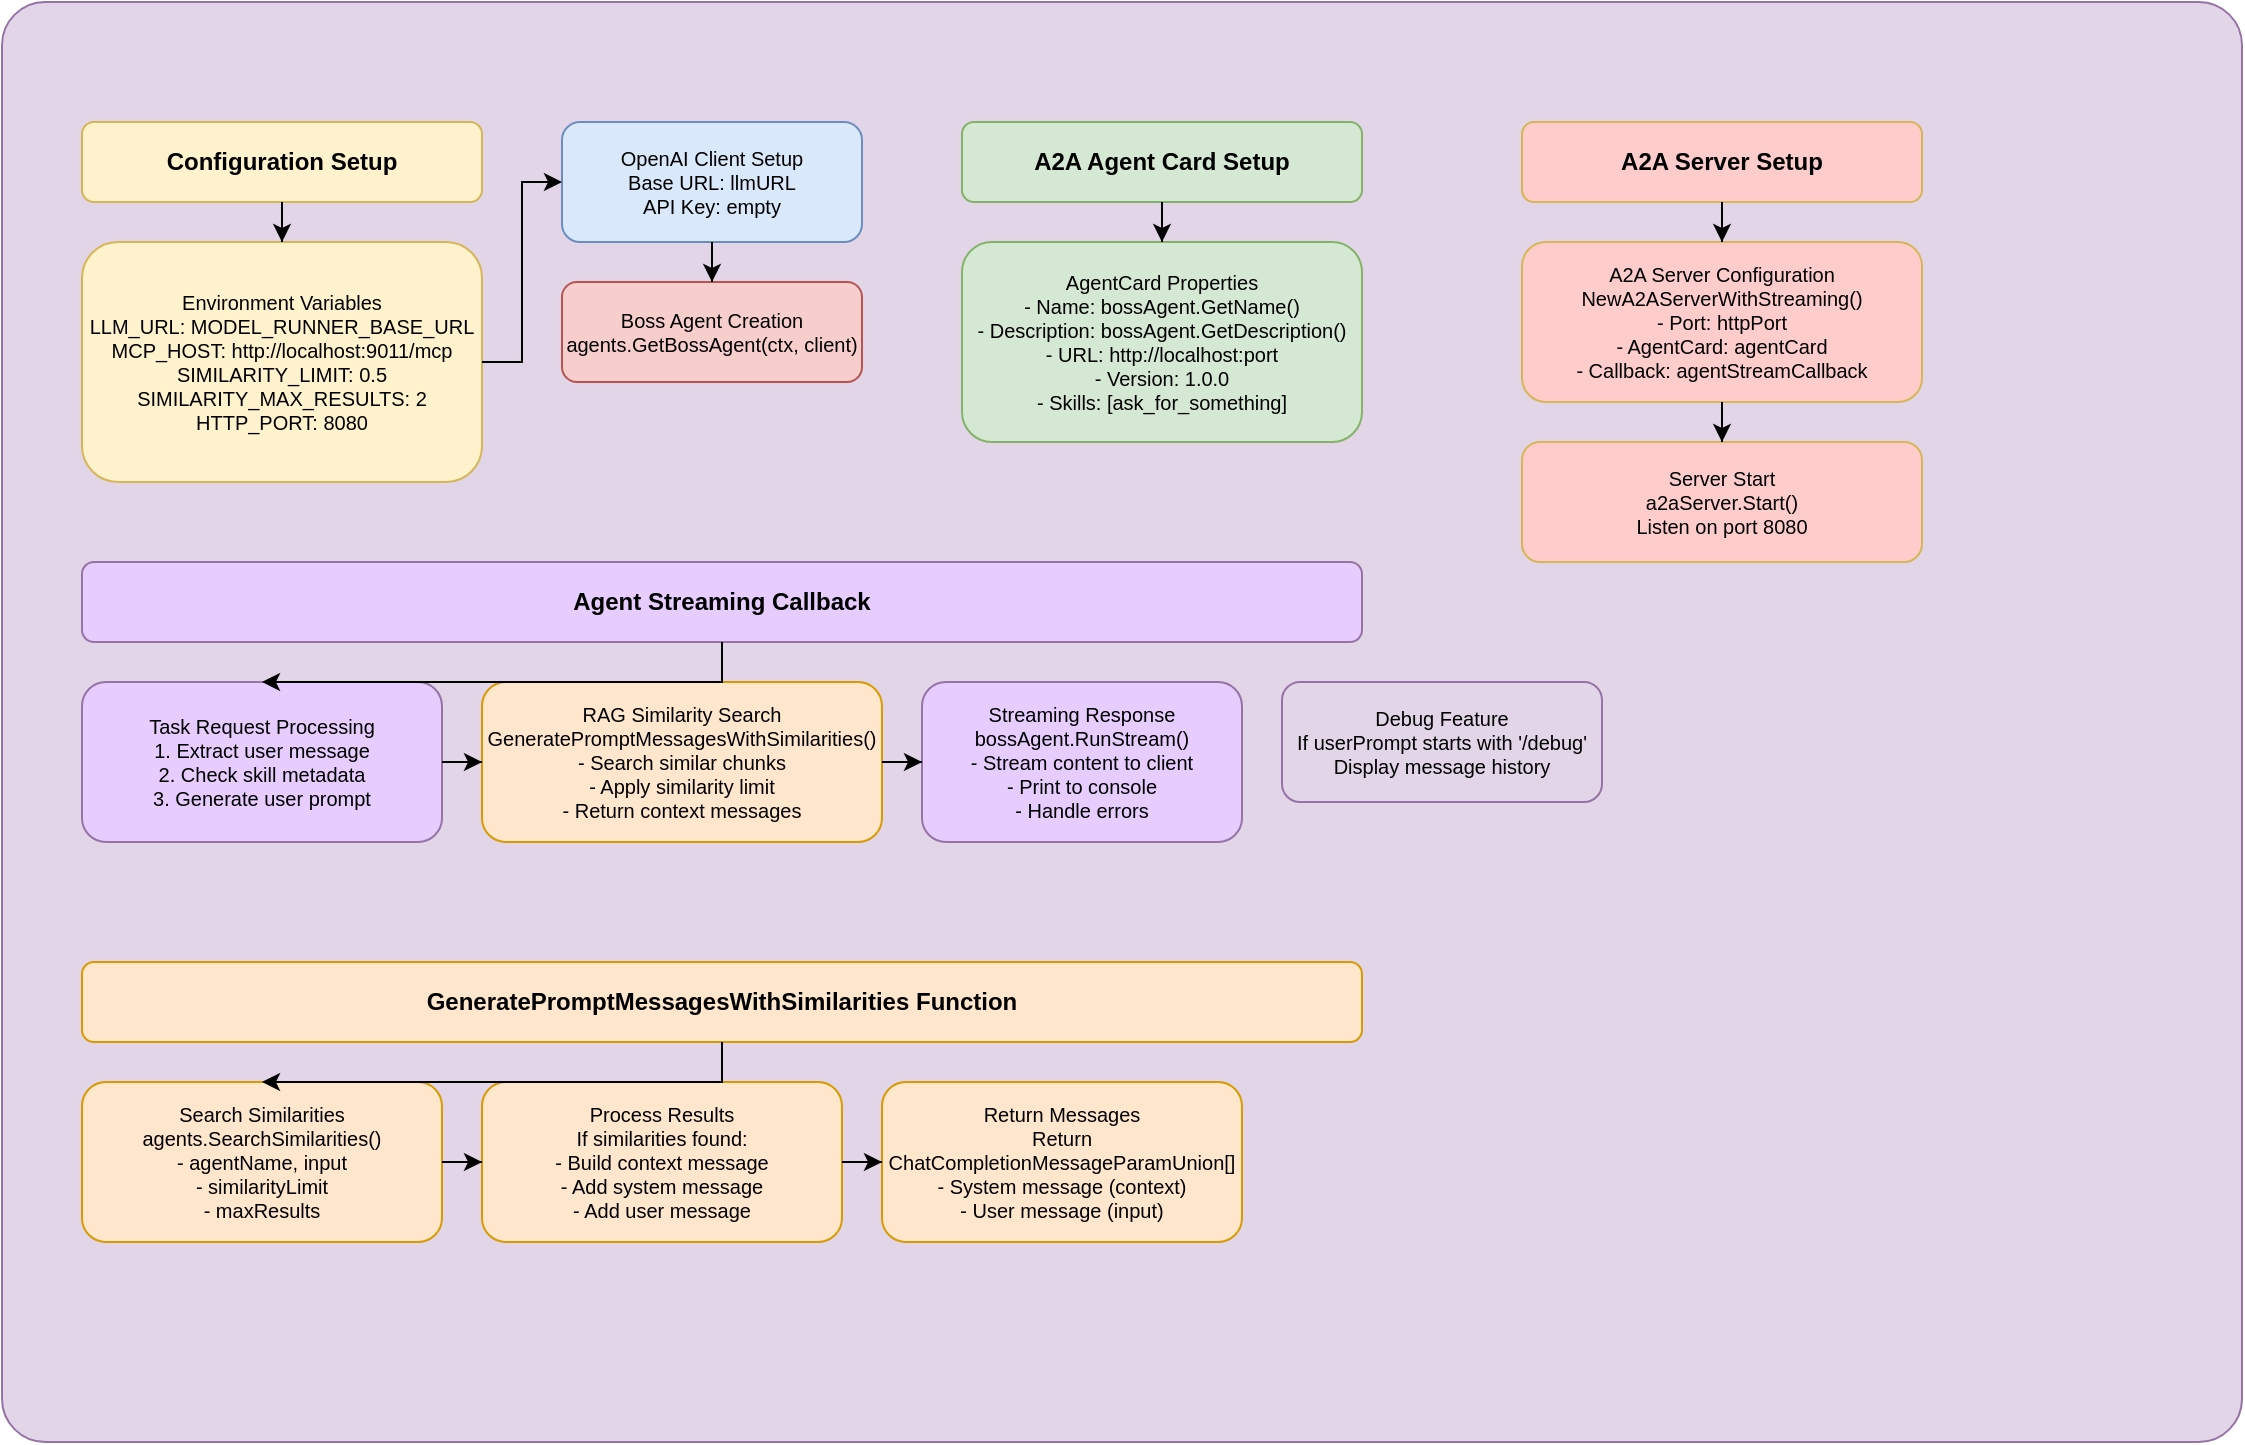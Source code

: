<mxfile>
    <diagram name="End-of-Level Boss Agent Architecture" id="boss-agent-architecture">
        <mxGraphModel dx="827" dy="449" grid="1" gridSize="10" guides="1" tooltips="1" connect="1" arrows="1" fold="1" page="1" pageScale="1" pageWidth="1200" pageHeight="800" math="0" shadow="0">
            <root>
                <mxCell id="0"/>
                <mxCell id="1" parent="0"/>
                <mxCell id="main-container" value="main() Function" style="rounded=1;whiteSpace=wrap;html=1;fillColor=#e1d5e7;strokeColor=#9673a6;fontSize=14;fontStyle=1;arcSize=3;" parent="1" vertex="1">
                    <mxGeometry x="40" y="40" width="1120" height="720" as="geometry"/>
                </mxCell>
                <mxCell id="config-setup" value="Configuration Setup" style="rounded=1;whiteSpace=wrap;html=1;fillColor=#fff2cc;strokeColor=#d6b656;fontSize=12;fontStyle=1;" parent="1" vertex="1">
                    <mxGeometry x="80" y="100" width="200" height="40" as="geometry"/>
                </mxCell>
                <mxCell id="env-vars" value="Environment Variables&#xa;LLM_URL: MODEL_RUNNER_BASE_URL&#xa;MCP_HOST: http://localhost:9011/mcp&#xa;SIMILARITY_LIMIT: 0.5&#xa;SIMILARITY_MAX_RESULTS: 2&#xa;HTTP_PORT: 8080" style="rounded=1;whiteSpace=wrap;html=1;fillColor=#fff2cc;strokeColor=#d6b656;fontSize=10;" parent="1" vertex="1">
                    <mxGeometry x="80" y="160" width="200" height="120" as="geometry"/>
                </mxCell>
                <mxCell id="openai-setup" value="OpenAI Client Setup&#xa;Base URL: llmURL&#xa;API Key: empty" style="rounded=1;whiteSpace=wrap;html=1;fillColor=#dae8fc;strokeColor=#6c8ebf;fontSize=10;" parent="1" vertex="1">
                    <mxGeometry x="320" y="100" width="150" height="60" as="geometry"/>
                </mxCell>
                <mxCell id="boss-agent" value="Boss Agent Creation&#xa;agents.GetBossAgent(ctx, client)" style="rounded=1;whiteSpace=wrap;html=1;fillColor=#f8cecc;strokeColor=#b85450;fontSize=10;" parent="1" vertex="1">
                    <mxGeometry x="320" y="180" width="150" height="50" as="geometry"/>
                </mxCell>
                <mxCell id="agent-card" value="A2A Agent Card Setup" style="rounded=1;whiteSpace=wrap;html=1;fillColor=#d5e8d4;strokeColor=#82b366;fontSize=12;fontStyle=1;" parent="1" vertex="1">
                    <mxGeometry x="520" y="100" width="200" height="40" as="geometry"/>
                </mxCell>
                <mxCell id="agent-card-details" value="AgentCard Properties&#xa;- Name: bossAgent.GetName()&#xa;- Description: bossAgent.GetDescription()&#xa;- URL: http://localhost:port&#xa;- Version: 1.0.0&#xa;- Skills: [ask_for_something]" style="rounded=1;whiteSpace=wrap;html=1;fillColor=#d5e8d4;strokeColor=#82b366;fontSize=10;" parent="1" vertex="1">
                    <mxGeometry x="520" y="160" width="200" height="100" as="geometry"/>
                </mxCell>
                <mxCell id="streaming-callback" value="Agent Streaming Callback" style="rounded=1;whiteSpace=wrap;html=1;fillColor=#e6ccff;strokeColor=#9673a6;fontSize=12;fontStyle=1;" parent="1" vertex="1">
                    <mxGeometry x="80" y="320" width="640" height="40" as="geometry"/>
                </mxCell>
                <mxCell id="task-processing" value="Task Request Processing&#xa;1. Extract user message&#xa;2. Check skill metadata&#xa;3. Generate user prompt" style="rounded=1;whiteSpace=wrap;html=1;fillColor=#e6ccff;strokeColor=#9673a6;fontSize=10;" parent="1" vertex="1">
                    <mxGeometry x="80" y="380" width="180" height="80" as="geometry"/>
                </mxCell>
                <mxCell id="rag-process" value="RAG Similarity Search&#xa;GeneratePromptMessagesWithSimilarities()&#xa;- Search similar chunks&#xa;- Apply similarity limit&#xa;- Return context messages" style="rounded=1;whiteSpace=wrap;html=1;fillColor=#ffe6cc;strokeColor=#d79b00;fontSize=10;" parent="1" vertex="1">
                    <mxGeometry x="280" y="380" width="200" height="80" as="geometry"/>
                </mxCell>
                <mxCell id="streaming-response" value="Streaming Response&#xa;bossAgent.RunStream()&#xa;- Stream content to client&#xa;- Print to console&#xa;- Handle errors" style="rounded=1;whiteSpace=wrap;html=1;fillColor=#e6ccff;strokeColor=#9673a6;fontSize=10;" parent="1" vertex="1">
                    <mxGeometry x="500" y="380" width="160" height="80" as="geometry"/>
                </mxCell>
                <mxCell id="a2a-server" value="A2A Server Setup" style="rounded=1;whiteSpace=wrap;html=1;fillColor=#ffcccc;strokeColor=#d6b656;fontSize=12;fontStyle=1;" parent="1" vertex="1">
                    <mxGeometry x="800" y="100" width="200" height="40" as="geometry"/>
                </mxCell>
                <mxCell id="server-details" value="A2A Server Configuration&#xa;NewA2AServerWithStreaming()&#xa;- Port: httpPort&#xa;- AgentCard: agentCard&#xa;- Callback: agentStreamCallback" style="rounded=1;whiteSpace=wrap;html=1;fillColor=#ffcccc;strokeColor=#d6b656;fontSize=10;" parent="1" vertex="1">
                    <mxGeometry x="800" y="160" width="200" height="80" as="geometry"/>
                </mxCell>
                <mxCell id="server-start" value="Server Start&#xa;a2aServer.Start()&#xa;Listen on port 8080" style="rounded=1;whiteSpace=wrap;html=1;fillColor=#ffcccc;strokeColor=#d6b656;fontSize=10;" parent="1" vertex="1">
                    <mxGeometry x="800" y="260" width="200" height="60" as="geometry"/>
                </mxCell>
                <mxCell id="rag-function" value="GeneratePromptMessagesWithSimilarities Function" style="rounded=1;whiteSpace=wrap;html=1;fillColor=#ffe6cc;strokeColor=#d79b00;fontSize=12;fontStyle=1;" parent="1" vertex="1">
                    <mxGeometry x="80" y="520" width="640" height="40" as="geometry"/>
                </mxCell>
                <mxCell id="rag-step1" value="Search Similarities&#xa;agents.SearchSimilarities()&#xa;- agentName, input&#xa;- similarityLimit&#xa;- maxResults" style="rounded=1;whiteSpace=wrap;html=1;fillColor=#ffe6cc;strokeColor=#d79b00;fontSize=10;" parent="1" vertex="1">
                    <mxGeometry x="80" y="580" width="180" height="80" as="geometry"/>
                </mxCell>
                <mxCell id="rag-step2" value="Process Results&#xa;If similarities found:&#xa;- Build context message&#xa;- Add system message&#xa;- Add user message" style="rounded=1;whiteSpace=wrap;html=1;fillColor=#ffe6cc;strokeColor=#d79b00;fontSize=10;" parent="1" vertex="1">
                    <mxGeometry x="280" y="580" width="180" height="80" as="geometry"/>
                </mxCell>
                <mxCell id="rag-step3" value="Return Messages&#xa;Return ChatCompletionMessageParamUnion[]&#xa;- System message (context)&#xa;- User message (input)" style="rounded=1;whiteSpace=wrap;html=1;fillColor=#ffe6cc;strokeColor=#d79b00;fontSize=10;" parent="1" vertex="1">
                    <mxGeometry x="480" y="580" width="180" height="80" as="geometry"/>
                </mxCell>
                <mxCell id="debug-feature" value="Debug Feature&#xa;If userPrompt starts with &#39;/debug&#39;&#xa;Display message history" style="rounded=1;whiteSpace=wrap;html=1;fillColor=#e1d5e7;strokeColor=#9673a6;fontSize=10;" parent="1" vertex="1">
                    <mxGeometry x="680" y="380" width="160" height="60" as="geometry"/>
                </mxCell>
                <mxCell id="arrow1" style="edgeStyle=orthogonalEdgeStyle;rounded=0;orthogonalLoop=1;jettySize=auto;html=1;" parent="1" source="config-setup" target="env-vars" edge="1">
                    <mxGeometry relative="1" as="geometry"/>
                </mxCell>
                <mxCell id="arrow2" style="edgeStyle=orthogonalEdgeStyle;rounded=0;orthogonalLoop=1;jettySize=auto;html=1;" parent="1" source="env-vars" target="openai-setup" edge="1">
                    <mxGeometry relative="1" as="geometry"/>
                </mxCell>
                <mxCell id="arrow3" style="edgeStyle=orthogonalEdgeStyle;rounded=0;orthogonalLoop=1;jettySize=auto;html=1;" parent="1" source="openai-setup" target="boss-agent" edge="1">
                    <mxGeometry relative="1" as="geometry"/>
                </mxCell>
                <mxCell id="arrow4" style="edgeStyle=orthogonalEdgeStyle;rounded=0;orthogonalLoop=1;jettySize=auto;html=1;" parent="1" source="agent-card" target="agent-card-details" edge="1">
                    <mxGeometry relative="1" as="geometry"/>
                </mxCell>
                <mxCell id="arrow5" style="edgeStyle=orthogonalEdgeStyle;rounded=0;orthogonalLoop=1;jettySize=auto;html=1;" parent="1" source="streaming-callback" target="task-processing" edge="1">
                    <mxGeometry relative="1" as="geometry"/>
                </mxCell>
                <mxCell id="arrow6" style="edgeStyle=orthogonalEdgeStyle;rounded=0;orthogonalLoop=1;jettySize=auto;html=1;" parent="1" source="task-processing" target="rag-process" edge="1">
                    <mxGeometry relative="1" as="geometry"/>
                </mxCell>
                <mxCell id="arrow7" style="edgeStyle=orthogonalEdgeStyle;rounded=0;orthogonalLoop=1;jettySize=auto;html=1;" parent="1" source="rag-process" target="streaming-response" edge="1">
                    <mxGeometry relative="1" as="geometry"/>
                </mxCell>
                <mxCell id="arrow8" style="edgeStyle=orthogonalEdgeStyle;rounded=0;orthogonalLoop=1;jettySize=auto;html=1;" parent="1" source="a2a-server" target="server-details" edge="1">
                    <mxGeometry relative="1" as="geometry"/>
                </mxCell>
                <mxCell id="arrow9" style="edgeStyle=orthogonalEdgeStyle;rounded=0;orthogonalLoop=1;jettySize=auto;html=1;" parent="1" source="server-details" target="server-start" edge="1">
                    <mxGeometry relative="1" as="geometry"/>
                </mxCell>
                <mxCell id="arrow10" style="edgeStyle=orthogonalEdgeStyle;rounded=0;orthogonalLoop=1;jettySize=auto;html=1;" parent="1" source="rag-function" target="rag-step1" edge="1">
                    <mxGeometry relative="1" as="geometry"/>
                </mxCell>
                <mxCell id="arrow11" style="edgeStyle=orthogonalEdgeStyle;rounded=0;orthogonalLoop=1;jettySize=auto;html=1;" parent="1" source="rag-step1" target="rag-step2" edge="1">
                    <mxGeometry relative="1" as="geometry"/>
                </mxCell>
                <mxCell id="arrow12" style="edgeStyle=orthogonalEdgeStyle;rounded=0;orthogonalLoop=1;jettySize=auto;html=1;" parent="1" source="rag-step2" target="rag-step3" edge="1">
                    <mxGeometry relative="1" as="geometry"/>
                </mxCell>
            </root>
        </mxGraphModel>
    </diagram>
</mxfile>